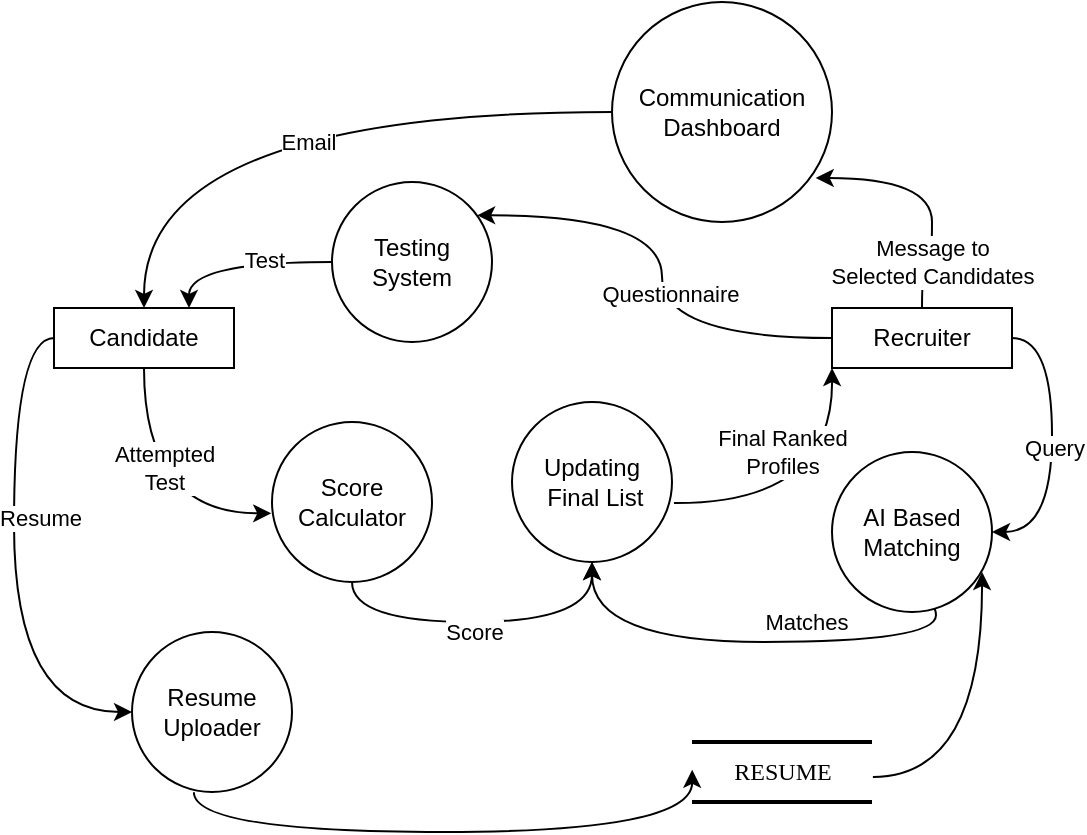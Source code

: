 <mxfile version="24.9.0">
  <diagram name="Page-1" id="b520641d-4fe3-3701-9064-5fc419738815">
    <mxGraphModel dx="-430" dy="-530" grid="1" gridSize="10" guides="1" tooltips="1" connect="1" arrows="1" fold="1" page="1" pageScale="1" pageWidth="1100" pageHeight="850" background="none" math="0" shadow="0">
      <root>
        <mxCell id="0" />
        <mxCell id="1" parent="0" />
        <mxCell id="2debaab0fafb2da2-10" value="RESUME" style="html=1;rounded=0;shadow=0;comic=0;labelBackgroundColor=none;strokeWidth=2;fontFamily=Verdana;fontSize=12;align=center;shape=mxgraph.ios7ui.horLines;" parent="1" vertex="1">
          <mxGeometry x="1700" y="1420" width="90" height="30" as="geometry" />
        </mxCell>
        <mxCell id="tukSyqoCoOMUsL3jtsbm-31" style="edgeStyle=orthogonalEdgeStyle;rounded=0;orthogonalLoop=1;jettySize=auto;html=1;entryX=0;entryY=0.5;entryDx=0;entryDy=0;exitX=0;exitY=0.5;exitDx=0;exitDy=0;curved=1;" parent="1" source="tukSyqoCoOMUsL3jtsbm-1" target="tukSyqoCoOMUsL3jtsbm-8" edge="1">
          <mxGeometry relative="1" as="geometry" />
        </mxCell>
        <mxCell id="tukSyqoCoOMUsL3jtsbm-32" value="Resume" style="edgeLabel;html=1;align=center;verticalAlign=middle;resizable=0;points=[];" parent="tukSyqoCoOMUsL3jtsbm-31" vertex="1" connectable="0">
          <mxGeometry x="-0.177" y="13" relative="1" as="geometry">
            <mxPoint as="offset" />
          </mxGeometry>
        </mxCell>
        <mxCell id="tukSyqoCoOMUsL3jtsbm-1" value="Candidate" style="rounded=0;whiteSpace=wrap;html=1;" parent="1" vertex="1">
          <mxGeometry x="1381" y="1203" width="90" height="30" as="geometry" />
        </mxCell>
        <mxCell id="h2_rnN2yxwkRuwqgZJKS-21" style="edgeStyle=orthogonalEdgeStyle;rounded=0;orthogonalLoop=1;jettySize=auto;html=1;entryX=0.75;entryY=0;entryDx=0;entryDy=0;curved=1;" parent="1" source="tukSyqoCoOMUsL3jtsbm-2" target="tukSyqoCoOMUsL3jtsbm-1" edge="1">
          <mxGeometry relative="1" as="geometry" />
        </mxCell>
        <mxCell id="h2_rnN2yxwkRuwqgZJKS-22" value="Test" style="edgeLabel;html=1;align=center;verticalAlign=middle;resizable=0;points=[];" parent="h2_rnN2yxwkRuwqgZJKS-21" vertex="1" connectable="0">
          <mxGeometry x="-0.283" y="-1" relative="1" as="geometry">
            <mxPoint as="offset" />
          </mxGeometry>
        </mxCell>
        <mxCell id="tukSyqoCoOMUsL3jtsbm-2" value="Testing System" style="ellipse;whiteSpace=wrap;html=1;aspect=fixed;" parent="1" vertex="1">
          <mxGeometry x="1520" y="1140" width="80" height="80" as="geometry" />
        </mxCell>
        <mxCell id="tukSyqoCoOMUsL3jtsbm-37" style="edgeStyle=orthogonalEdgeStyle;rounded=0;orthogonalLoop=1;jettySize=auto;html=1;exitX=0.5;exitY=0;exitDx=0;exitDy=0;entryX=0.926;entryY=0.8;entryDx=0;entryDy=0;curved=1;entryPerimeter=0;" parent="1" source="tukSyqoCoOMUsL3jtsbm-3" target="tukSyqoCoOMUsL3jtsbm-10" edge="1">
          <mxGeometry relative="1" as="geometry">
            <mxPoint x="1708.5" y="1113" as="targetPoint" />
            <Array as="points">
              <mxPoint x="1815" y="1182" />
              <mxPoint x="1820" y="1182" />
              <mxPoint x="1820" y="1138" />
            </Array>
          </mxGeometry>
        </mxCell>
        <mxCell id="tukSyqoCoOMUsL3jtsbm-38" value="Message to &lt;br&gt;Selected Candidates" style="edgeLabel;html=1;align=center;verticalAlign=middle;resizable=0;points=[];" parent="tukSyqoCoOMUsL3jtsbm-37" vertex="1" connectable="0">
          <mxGeometry x="0.175" y="10" relative="1" as="geometry">
            <mxPoint x="5" y="32" as="offset" />
          </mxGeometry>
        </mxCell>
        <mxCell id="h2_rnN2yxwkRuwqgZJKS-16" style="edgeStyle=orthogonalEdgeStyle;rounded=0;orthogonalLoop=1;jettySize=auto;html=1;entryX=1;entryY=0.5;entryDx=0;entryDy=0;exitX=1;exitY=0.5;exitDx=0;exitDy=0;curved=1;" parent="1" source="tukSyqoCoOMUsL3jtsbm-3" target="tukSyqoCoOMUsL3jtsbm-9" edge="1">
          <mxGeometry relative="1" as="geometry" />
        </mxCell>
        <mxCell id="h2_rnN2yxwkRuwqgZJKS-17" value="Query" style="edgeLabel;html=1;align=center;verticalAlign=middle;resizable=0;points=[];" parent="h2_rnN2yxwkRuwqgZJKS-16" vertex="1" connectable="0">
          <mxGeometry x="0.011" y="1" relative="1" as="geometry">
            <mxPoint as="offset" />
          </mxGeometry>
        </mxCell>
        <mxCell id="tukSyqoCoOMUsL3jtsbm-3" value="Recruiter" style="rounded=0;whiteSpace=wrap;html=1;" parent="1" vertex="1">
          <mxGeometry x="1770" y="1203" width="90" height="30" as="geometry" />
        </mxCell>
        <mxCell id="h2_rnN2yxwkRuwqgZJKS-13" style="edgeStyle=orthogonalEdgeStyle;rounded=0;orthogonalLoop=1;jettySize=auto;html=1;entryX=0.001;entryY=0.463;entryDx=0;entryDy=0;entryPerimeter=0;curved=1;exitX=0.387;exitY=1.001;exitDx=0;exitDy=0;exitPerimeter=0;" parent="1" source="tukSyqoCoOMUsL3jtsbm-8" target="2debaab0fafb2da2-10" edge="1">
          <mxGeometry relative="1" as="geometry">
            <mxPoint x="1560" y="1440" as="targetPoint" />
            <Array as="points">
              <mxPoint x="1451" y="1465" />
              <mxPoint x="1700" y="1465" />
            </Array>
          </mxGeometry>
        </mxCell>
        <mxCell id="tukSyqoCoOMUsL3jtsbm-8" value="Resume Uploader" style="ellipse;whiteSpace=wrap;html=1;aspect=fixed;" parent="1" vertex="1">
          <mxGeometry x="1420" y="1365" width="80" height="80" as="geometry" />
        </mxCell>
        <mxCell id="h2_rnN2yxwkRuwqgZJKS-19" style="edgeStyle=orthogonalEdgeStyle;rounded=0;orthogonalLoop=1;jettySize=auto;html=1;exitX=0;exitY=1;exitDx=0;exitDy=0;entryX=0.5;entryY=1;entryDx=0;entryDy=0;curved=1;" parent="1" source="tukSyqoCoOMUsL3jtsbm-9" target="h2_rnN2yxwkRuwqgZJKS-1" edge="1">
          <mxGeometry relative="1" as="geometry">
            <Array as="points">
              <mxPoint x="1822" y="1370" />
              <mxPoint x="1650" y="1370" />
            </Array>
          </mxGeometry>
        </mxCell>
        <mxCell id="h2_rnN2yxwkRuwqgZJKS-20" value="Matches" style="edgeLabel;html=1;align=center;verticalAlign=middle;resizable=0;points=[];" parent="h2_rnN2yxwkRuwqgZJKS-19" vertex="1" connectable="0">
          <mxGeometry x="0.106" y="1" relative="1" as="geometry">
            <mxPoint x="22" y="-11" as="offset" />
          </mxGeometry>
        </mxCell>
        <mxCell id="tukSyqoCoOMUsL3jtsbm-9" value="AI Based Matching" style="ellipse;whiteSpace=wrap;html=1;aspect=fixed;" parent="1" vertex="1">
          <mxGeometry x="1770" y="1275" width="80" height="80" as="geometry" />
        </mxCell>
        <mxCell id="tukSyqoCoOMUsL3jtsbm-39" style="edgeStyle=orthogonalEdgeStyle;rounded=0;orthogonalLoop=1;jettySize=auto;html=1;entryX=0.5;entryY=0;entryDx=0;entryDy=0;curved=1;" parent="1" source="tukSyqoCoOMUsL3jtsbm-10" target="tukSyqoCoOMUsL3jtsbm-1" edge="1">
          <mxGeometry relative="1" as="geometry" />
        </mxCell>
        <mxCell id="tukSyqoCoOMUsL3jtsbm-40" value="Email" style="edgeLabel;html=1;align=center;verticalAlign=middle;resizable=0;points=[];" parent="tukSyqoCoOMUsL3jtsbm-39" vertex="1" connectable="0">
          <mxGeometry x="-0.084" y="15" relative="1" as="geometry">
            <mxPoint as="offset" />
          </mxGeometry>
        </mxCell>
        <mxCell id="tukSyqoCoOMUsL3jtsbm-10" value="Communication Dashboard" style="ellipse;whiteSpace=wrap;html=1;aspect=fixed;" parent="1" vertex="1">
          <mxGeometry x="1660" y="1050" width="110" height="110" as="geometry" />
        </mxCell>
        <mxCell id="tukSyqoCoOMUsL3jtsbm-35" style="edgeStyle=orthogonalEdgeStyle;rounded=0;orthogonalLoop=1;jettySize=auto;html=1;entryX=0.938;entryY=0.75;entryDx=0;entryDy=0;entryPerimeter=0;exitX=1.005;exitY=0.582;exitDx=0;exitDy=0;exitPerimeter=0;curved=1;" parent="1" source="2debaab0fafb2da2-10" target="tukSyqoCoOMUsL3jtsbm-9" edge="1">
          <mxGeometry relative="1" as="geometry" />
        </mxCell>
        <mxCell id="h2_rnN2yxwkRuwqgZJKS-1" value="Updating&lt;br&gt;&amp;nbsp;Final List" style="ellipse;whiteSpace=wrap;html=1;aspect=fixed;" parent="1" vertex="1">
          <mxGeometry x="1610" y="1250" width="80" height="80" as="geometry" />
        </mxCell>
        <mxCell id="h2_rnN2yxwkRuwqgZJKS-2" value="Score Calculator" style="ellipse;whiteSpace=wrap;html=1;aspect=fixed;" parent="1" vertex="1">
          <mxGeometry x="1490" y="1260" width="80" height="80" as="geometry" />
        </mxCell>
        <mxCell id="h2_rnN2yxwkRuwqgZJKS-5" style="edgeStyle=orthogonalEdgeStyle;rounded=0;orthogonalLoop=1;jettySize=auto;html=1;entryX=0.5;entryY=1;entryDx=0;entryDy=0;exitX=0.5;exitY=1;exitDx=0;exitDy=0;curved=1;" parent="1" source="h2_rnN2yxwkRuwqgZJKS-2" target="h2_rnN2yxwkRuwqgZJKS-1" edge="1">
          <mxGeometry relative="1" as="geometry">
            <mxPoint x="1570.9" y="1386.42" as="targetPoint" />
          </mxGeometry>
        </mxCell>
        <mxCell id="h2_rnN2yxwkRuwqgZJKS-6" value="Score" style="edgeLabel;html=1;align=center;verticalAlign=middle;resizable=0;points=[];" parent="h2_rnN2yxwkRuwqgZJKS-5" vertex="1" connectable="0">
          <mxGeometry x="-0.525" y="10" relative="1" as="geometry">
            <mxPoint x="40" y="15" as="offset" />
          </mxGeometry>
        </mxCell>
        <mxCell id="h2_rnN2yxwkRuwqgZJKS-7" style="edgeStyle=orthogonalEdgeStyle;rounded=0;orthogonalLoop=1;jettySize=auto;html=1;entryX=-0.011;entryY=0.65;entryDx=0;entryDy=0;entryPerimeter=0;curved=1;" parent="1" edge="1">
          <mxGeometry relative="1" as="geometry">
            <mxPoint x="1690.99" y="1300.539" as="sourcePoint" />
            <mxPoint x="1770" y="1233.01" as="targetPoint" />
          </mxGeometry>
        </mxCell>
        <mxCell id="h2_rnN2yxwkRuwqgZJKS-8" value="Final Ranked &lt;br&gt;Profiles" style="edgeLabel;html=1;align=center;verticalAlign=middle;resizable=0;points=[];" parent="h2_rnN2yxwkRuwqgZJKS-7" vertex="1" connectable="0">
          <mxGeometry x="-0.212" y="-5" relative="1" as="geometry">
            <mxPoint x="-4" y="-31" as="offset" />
          </mxGeometry>
        </mxCell>
        <mxCell id="h2_rnN2yxwkRuwqgZJKS-9" style="edgeStyle=orthogonalEdgeStyle;rounded=0;orthogonalLoop=1;jettySize=auto;html=1;entryX=0.907;entryY=0.208;entryDx=0;entryDy=0;entryPerimeter=0;curved=1;" parent="1" source="tukSyqoCoOMUsL3jtsbm-3" target="tukSyqoCoOMUsL3jtsbm-2" edge="1">
          <mxGeometry relative="1" as="geometry" />
        </mxCell>
        <mxCell id="h2_rnN2yxwkRuwqgZJKS-10" value="Questionnaire" style="edgeLabel;html=1;align=center;verticalAlign=middle;resizable=0;points=[];" parent="h2_rnN2yxwkRuwqgZJKS-9" vertex="1" connectable="0">
          <mxGeometry x="0.229" y="10" relative="1" as="geometry">
            <mxPoint x="4" y="29" as="offset" />
          </mxGeometry>
        </mxCell>
        <mxCell id="h2_rnN2yxwkRuwqgZJKS-26" style="edgeStyle=orthogonalEdgeStyle;rounded=0;orthogonalLoop=1;jettySize=auto;html=1;entryX=-0.005;entryY=0.571;entryDx=0;entryDy=0;entryPerimeter=0;exitX=0.5;exitY=1;exitDx=0;exitDy=0;curved=1;" parent="1" source="tukSyqoCoOMUsL3jtsbm-1" target="h2_rnN2yxwkRuwqgZJKS-2" edge="1">
          <mxGeometry relative="1" as="geometry" />
        </mxCell>
        <mxCell id="h2_rnN2yxwkRuwqgZJKS-27" value="Attempted &lt;br&gt;Test" style="edgeLabel;html=1;align=center;verticalAlign=middle;resizable=0;points=[];" parent="h2_rnN2yxwkRuwqgZJKS-26" vertex="1" connectable="0">
          <mxGeometry x="-0.27" y="10" relative="1" as="geometry">
            <mxPoint as="offset" />
          </mxGeometry>
        </mxCell>
      </root>
    </mxGraphModel>
  </diagram>
</mxfile>
